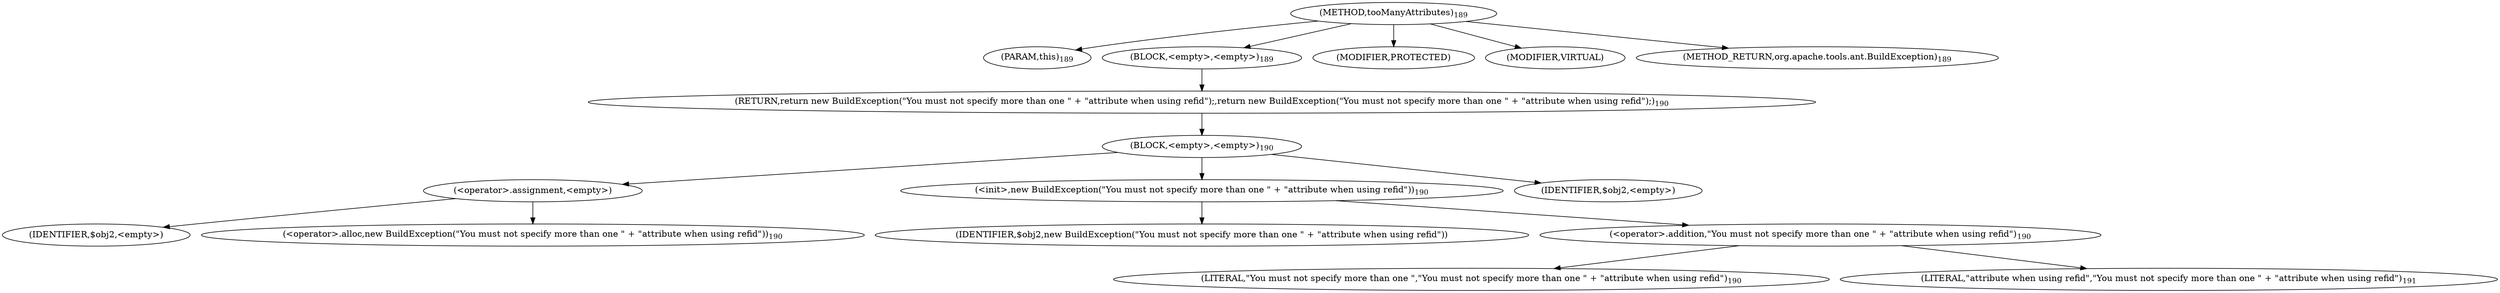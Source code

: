 digraph "tooManyAttributes" {  
"197" [label = <(METHOD,tooManyAttributes)<SUB>189</SUB>> ]
"198" [label = <(PARAM,this)<SUB>189</SUB>> ]
"199" [label = <(BLOCK,&lt;empty&gt;,&lt;empty&gt;)<SUB>189</SUB>> ]
"200" [label = <(RETURN,return new BuildException(&quot;You must not specify more than one &quot; + &quot;attribute when using refid&quot;);,return new BuildException(&quot;You must not specify more than one &quot; + &quot;attribute when using refid&quot;);)<SUB>190</SUB>> ]
"201" [label = <(BLOCK,&lt;empty&gt;,&lt;empty&gt;)<SUB>190</SUB>> ]
"202" [label = <(&lt;operator&gt;.assignment,&lt;empty&gt;)> ]
"203" [label = <(IDENTIFIER,$obj2,&lt;empty&gt;)> ]
"204" [label = <(&lt;operator&gt;.alloc,new BuildException(&quot;You must not specify more than one &quot; + &quot;attribute when using refid&quot;))<SUB>190</SUB>> ]
"205" [label = <(&lt;init&gt;,new BuildException(&quot;You must not specify more than one &quot; + &quot;attribute when using refid&quot;))<SUB>190</SUB>> ]
"206" [label = <(IDENTIFIER,$obj2,new BuildException(&quot;You must not specify more than one &quot; + &quot;attribute when using refid&quot;))> ]
"207" [label = <(&lt;operator&gt;.addition,&quot;You must not specify more than one &quot; + &quot;attribute when using refid&quot;)<SUB>190</SUB>> ]
"208" [label = <(LITERAL,&quot;You must not specify more than one &quot;,&quot;You must not specify more than one &quot; + &quot;attribute when using refid&quot;)<SUB>190</SUB>> ]
"209" [label = <(LITERAL,&quot;attribute when using refid&quot;,&quot;You must not specify more than one &quot; + &quot;attribute when using refid&quot;)<SUB>191</SUB>> ]
"210" [label = <(IDENTIFIER,$obj2,&lt;empty&gt;)> ]
"211" [label = <(MODIFIER,PROTECTED)> ]
"212" [label = <(MODIFIER,VIRTUAL)> ]
"213" [label = <(METHOD_RETURN,org.apache.tools.ant.BuildException)<SUB>189</SUB>> ]
  "197" -> "198" 
  "197" -> "199" 
  "197" -> "211" 
  "197" -> "212" 
  "197" -> "213" 
  "199" -> "200" 
  "200" -> "201" 
  "201" -> "202" 
  "201" -> "205" 
  "201" -> "210" 
  "202" -> "203" 
  "202" -> "204" 
  "205" -> "206" 
  "205" -> "207" 
  "207" -> "208" 
  "207" -> "209" 
}
